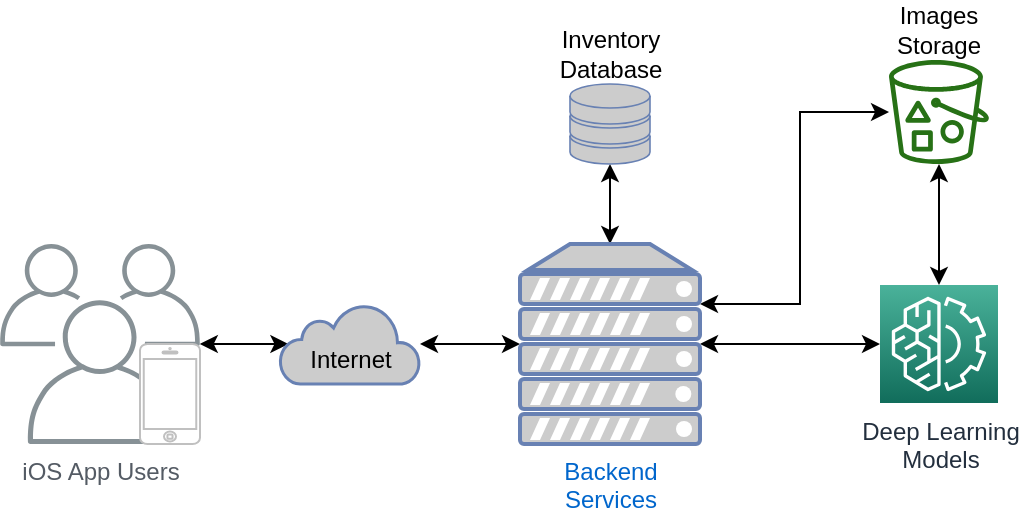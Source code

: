 <mxfile version="14.1.8" type="device"><diagram id="KHLh2wt_BTrI2iIa0q8R" name="Pagina-1"><mxGraphModel dx="1088" dy="880" grid="1" gridSize="10" guides="1" tooltips="1" connect="1" arrows="1" fold="1" page="1" pageScale="1" pageWidth="3300" pageHeight="2339" math="0" shadow="0"><root><mxCell id="0"/><mxCell id="1" parent="0"/><mxCell id="0rsU1v4hPqlfWdmS4_0A-5" style="edgeStyle=orthogonalEdgeStyle;rounded=0;orthogonalLoop=1;jettySize=auto;html=1;entryX=0.06;entryY=0.5;entryDx=0;entryDy=0;entryPerimeter=0;startArrow=classic;startFill=1;" edge="1" parent="1" source="0rsU1v4hPqlfWdmS4_0A-1" target="0rsU1v4hPqlfWdmS4_0A-4"><mxGeometry relative="1" as="geometry"/></mxCell><mxCell id="0rsU1v4hPqlfWdmS4_0A-1" value="iOS App Users" style="outlineConnect=0;gradientColor=none;fontColor=#545B64;strokeColor=none;fillColor=#879196;dashed=0;verticalLabelPosition=bottom;verticalAlign=top;align=center;html=1;fontSize=12;fontStyle=0;aspect=fixed;shape=mxgraph.aws4.illustration_users;pointerEvents=1" vertex="1" parent="1"><mxGeometry x="180" y="300" width="100" height="100" as="geometry"/></mxCell><mxCell id="0rsU1v4hPqlfWdmS4_0A-2" value="" style="html=1;verticalLabelPosition=bottom;labelBackgroundColor=#ffffff;verticalAlign=top;shadow=0;dashed=0;strokeWidth=1;shape=mxgraph.ios7.misc.iphone;strokeColor=#c0c0c0;" vertex="1" parent="1"><mxGeometry x="250" y="350" width="30" height="50" as="geometry"/></mxCell><mxCell id="0rsU1v4hPqlfWdmS4_0A-11" style="edgeStyle=orthogonalEdgeStyle;rounded=0;orthogonalLoop=1;jettySize=auto;html=1;entryX=0;entryY=0.5;entryDx=0;entryDy=0;entryPerimeter=0;startArrow=classic;startFill=1;" edge="1" parent="1" source="0rsU1v4hPqlfWdmS4_0A-4" target="0rsU1v4hPqlfWdmS4_0A-7"><mxGeometry relative="1" as="geometry"/></mxCell><mxCell id="0rsU1v4hPqlfWdmS4_0A-4" value="&lt;br&gt;&lt;font color=&quot;#000000&quot;&gt;Internet&lt;/font&gt;" style="html=1;outlineConnect=0;fillColor=#CCCCCC;strokeColor=#6881B3;gradientColor=none;gradientDirection=north;strokeWidth=2;shape=mxgraph.networks.cloud;fontColor=#ffffff;" vertex="1" parent="1"><mxGeometry x="320" y="330" width="70" height="40" as="geometry"/></mxCell><mxCell id="0rsU1v4hPqlfWdmS4_0A-9" style="edgeStyle=orthogonalEdgeStyle;rounded=0;orthogonalLoop=1;jettySize=auto;html=1;entryX=0.5;entryY=1;entryDx=0;entryDy=0;entryPerimeter=0;startArrow=classic;startFill=1;" edge="1" parent="1" source="0rsU1v4hPqlfWdmS4_0A-7" target="0rsU1v4hPqlfWdmS4_0A-8"><mxGeometry relative="1" as="geometry"/></mxCell><mxCell id="0rsU1v4hPqlfWdmS4_0A-23" style="edgeStyle=orthogonalEdgeStyle;rounded=0;orthogonalLoop=1;jettySize=auto;html=1;startArrow=classic;startFill=1;" edge="1" parent="1" source="0rsU1v4hPqlfWdmS4_0A-7" target="0rsU1v4hPqlfWdmS4_0A-12"><mxGeometry relative="1" as="geometry"/></mxCell><mxCell id="0rsU1v4hPqlfWdmS4_0A-24" style="edgeStyle=orthogonalEdgeStyle;rounded=0;orthogonalLoop=1;jettySize=auto;html=1;startArrow=classic;startFill=1;" edge="1" parent="1" source="0rsU1v4hPqlfWdmS4_0A-7" target="0rsU1v4hPqlfWdmS4_0A-18"><mxGeometry relative="1" as="geometry"><Array as="points"><mxPoint x="580" y="330"/><mxPoint x="580" y="234"/></Array></mxGeometry></mxCell><mxCell id="0rsU1v4hPqlfWdmS4_0A-7" value="Backend&lt;br&gt;Services" style="fontColor=#0066CC;verticalAlign=top;verticalLabelPosition=bottom;labelPosition=center;align=center;html=1;outlineConnect=0;fillColor=#CCCCCC;strokeColor=#6881B3;gradientColor=none;gradientDirection=north;strokeWidth=2;shape=mxgraph.networks.server;" vertex="1" parent="1"><mxGeometry x="440" y="300" width="90" height="100" as="geometry"/></mxCell><mxCell id="0rsU1v4hPqlfWdmS4_0A-8" value="" style="fontColor=#0066CC;verticalAlign=top;verticalLabelPosition=bottom;labelPosition=center;align=center;html=1;outlineConnect=0;fillColor=#CCCCCC;strokeColor=#6881B3;gradientColor=none;gradientDirection=north;strokeWidth=2;shape=mxgraph.networks.storage;" vertex="1" parent="1"><mxGeometry x="465" y="220" width="40" height="40" as="geometry"/></mxCell><mxCell id="0rsU1v4hPqlfWdmS4_0A-10" value="Inventory&lt;br&gt;Database" style="text;html=1;align=center;verticalAlign=middle;resizable=0;points=[];autosize=1;" vertex="1" parent="1"><mxGeometry x="450" y="190" width="70" height="30" as="geometry"/></mxCell><mxCell id="0rsU1v4hPqlfWdmS4_0A-25" style="edgeStyle=orthogonalEdgeStyle;rounded=0;orthogonalLoop=1;jettySize=auto;html=1;startArrow=classic;startFill=1;" edge="1" parent="1" source="0rsU1v4hPqlfWdmS4_0A-12" target="0rsU1v4hPqlfWdmS4_0A-18"><mxGeometry relative="1" as="geometry"/></mxCell><mxCell id="0rsU1v4hPqlfWdmS4_0A-12" value="Deep Learning&lt;br&gt;Models" style="outlineConnect=0;fontColor=#232F3E;gradientColor=#4AB29A;gradientDirection=north;fillColor=#116D5B;strokeColor=#ffffff;dashed=0;verticalLabelPosition=bottom;verticalAlign=top;align=center;html=1;fontSize=12;fontStyle=0;aspect=fixed;shape=mxgraph.aws4.resourceIcon;resIcon=mxgraph.aws4.machine_learning;" vertex="1" parent="1"><mxGeometry x="620" y="320.5" width="59" height="59" as="geometry"/></mxCell><mxCell id="0rsU1v4hPqlfWdmS4_0A-16" value="Images&lt;br&gt;Storage" style="text;html=1;align=center;verticalAlign=middle;resizable=0;points=[];autosize=1;" vertex="1" parent="1"><mxGeometry x="619" y="178" width="60" height="30" as="geometry"/></mxCell><mxCell id="0rsU1v4hPqlfWdmS4_0A-18" value="" style="outlineConnect=0;fontColor=#232F3E;gradientColor=none;fillColor=#277116;strokeColor=none;dashed=0;verticalLabelPosition=bottom;verticalAlign=top;align=center;html=1;fontSize=12;fontStyle=0;aspect=fixed;pointerEvents=1;shape=mxgraph.aws4.bucket_with_objects;" vertex="1" parent="1"><mxGeometry x="624.5" y="208" width="50" height="52" as="geometry"/></mxCell></root></mxGraphModel></diagram></mxfile>